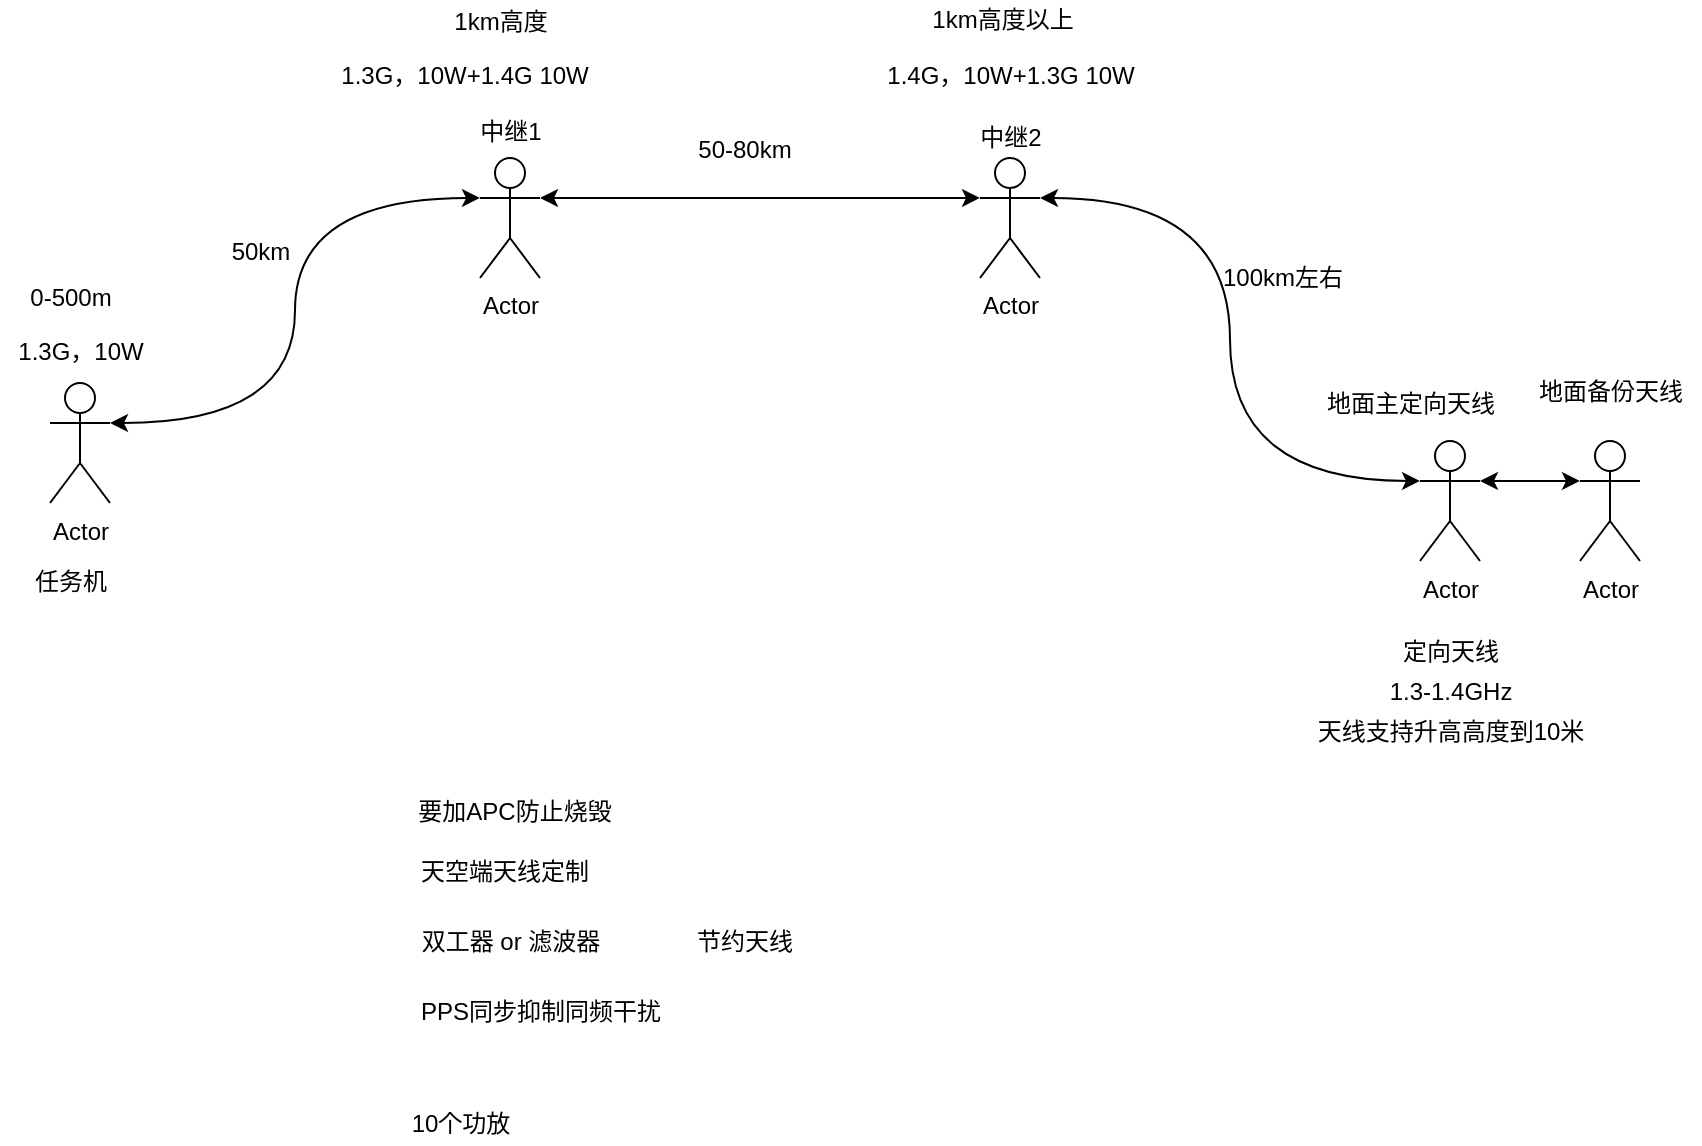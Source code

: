 <mxfile version="13.1.3" type="github">
  <diagram id="VK8Ccuj7563UnQeUwwhE" name="Page-1">
    <mxGraphModel dx="1408" dy="748" grid="1" gridSize="10" guides="1" tooltips="1" connect="1" arrows="1" fold="1" page="1" pageScale="1" pageWidth="827" pageHeight="1169" math="0" shadow="0">
      <root>
        <mxCell id="0" />
        <mxCell id="1" parent="0" />
        <mxCell id="GHGKRmU3qR_QKKOwh8lX-17" style="edgeStyle=orthogonalEdgeStyle;curved=1;orthogonalLoop=1;jettySize=auto;html=1;exitX=1;exitY=0.333;exitDx=0;exitDy=0;exitPerimeter=0;entryX=0;entryY=0.333;entryDx=0;entryDy=0;entryPerimeter=0;startArrow=classic;startFill=1;" edge="1" parent="1" source="GHGKRmU3qR_QKKOwh8lX-1" target="GHGKRmU3qR_QKKOwh8lX-2">
          <mxGeometry relative="1" as="geometry" />
        </mxCell>
        <mxCell id="GHGKRmU3qR_QKKOwh8lX-1" value="Actor" style="shape=umlActor;verticalLabelPosition=bottom;labelBackgroundColor=#ffffff;verticalAlign=top;html=1;outlineConnect=0;" vertex="1" parent="1">
          <mxGeometry x="35" y="315.5" width="30" height="60" as="geometry" />
        </mxCell>
        <mxCell id="GHGKRmU3qR_QKKOwh8lX-20" style="edgeStyle=orthogonalEdgeStyle;curved=1;orthogonalLoop=1;jettySize=auto;html=1;exitX=1;exitY=0.333;exitDx=0;exitDy=0;exitPerimeter=0;entryX=0;entryY=0.333;entryDx=0;entryDy=0;entryPerimeter=0;startArrow=classic;startFill=1;" edge="1" parent="1" source="GHGKRmU3qR_QKKOwh8lX-2" target="GHGKRmU3qR_QKKOwh8lX-3">
          <mxGeometry relative="1" as="geometry" />
        </mxCell>
        <mxCell id="GHGKRmU3qR_QKKOwh8lX-2" value="Actor" style="shape=umlActor;verticalLabelPosition=bottom;labelBackgroundColor=#ffffff;verticalAlign=top;html=1;outlineConnect=0;" vertex="1" parent="1">
          <mxGeometry x="250" y="203" width="30" height="60" as="geometry" />
        </mxCell>
        <mxCell id="GHGKRmU3qR_QKKOwh8lX-13" style="edgeStyle=orthogonalEdgeStyle;orthogonalLoop=1;jettySize=auto;html=1;exitX=1;exitY=0.333;exitDx=0;exitDy=0;exitPerimeter=0;entryX=0;entryY=0.333;entryDx=0;entryDy=0;entryPerimeter=0;curved=1;startArrow=classic;startFill=1;" edge="1" parent="1" source="GHGKRmU3qR_QKKOwh8lX-3" target="GHGKRmU3qR_QKKOwh8lX-4">
          <mxGeometry relative="1" as="geometry" />
        </mxCell>
        <mxCell id="GHGKRmU3qR_QKKOwh8lX-3" value="Actor" style="shape=umlActor;verticalLabelPosition=bottom;labelBackgroundColor=#ffffff;verticalAlign=top;html=1;outlineConnect=0;" vertex="1" parent="1">
          <mxGeometry x="500" y="203" width="30" height="60" as="geometry" />
        </mxCell>
        <mxCell id="GHGKRmU3qR_QKKOwh8lX-28" style="edgeStyle=orthogonalEdgeStyle;curved=1;orthogonalLoop=1;jettySize=auto;html=1;exitX=1;exitY=0.333;exitDx=0;exitDy=0;exitPerimeter=0;entryX=0;entryY=0.333;entryDx=0;entryDy=0;entryPerimeter=0;startArrow=classic;startFill=1;" edge="1" parent="1" source="GHGKRmU3qR_QKKOwh8lX-4" target="GHGKRmU3qR_QKKOwh8lX-24">
          <mxGeometry relative="1" as="geometry" />
        </mxCell>
        <mxCell id="GHGKRmU3qR_QKKOwh8lX-4" value="Actor" style="shape=umlActor;verticalLabelPosition=bottom;labelBackgroundColor=#ffffff;verticalAlign=top;html=1;outlineConnect=0;" vertex="1" parent="1">
          <mxGeometry x="720" y="344.5" width="30" height="60" as="geometry" />
        </mxCell>
        <mxCell id="GHGKRmU3qR_QKKOwh8lX-7" value="任务机" style="text;html=1;align=center;verticalAlign=middle;resizable=0;points=[];autosize=1;" vertex="1" parent="1">
          <mxGeometry x="20" y="404.5" width="50" height="20" as="geometry" />
        </mxCell>
        <mxCell id="GHGKRmU3qR_QKKOwh8lX-8" value="中继1" style="text;html=1;align=center;verticalAlign=middle;resizable=0;points=[];autosize=1;" vertex="1" parent="1">
          <mxGeometry x="240" y="180" width="50" height="20" as="geometry" />
        </mxCell>
        <mxCell id="GHGKRmU3qR_QKKOwh8lX-9" value="中继2" style="text;html=1;align=center;verticalAlign=middle;resizable=0;points=[];autosize=1;" vertex="1" parent="1">
          <mxGeometry x="490" y="183" width="50" height="20" as="geometry" />
        </mxCell>
        <mxCell id="GHGKRmU3qR_QKKOwh8lX-10" value="地面主定向天线" style="text;html=1;align=center;verticalAlign=middle;resizable=0;points=[];autosize=1;" vertex="1" parent="1">
          <mxGeometry x="665" y="315.5" width="100" height="20" as="geometry" />
        </mxCell>
        <mxCell id="GHGKRmU3qR_QKKOwh8lX-11" value="定向天线" style="text;html=1;align=center;verticalAlign=middle;resizable=0;points=[];autosize=1;" vertex="1" parent="1">
          <mxGeometry x="705" y="440" width="60" height="20" as="geometry" />
        </mxCell>
        <mxCell id="GHGKRmU3qR_QKKOwh8lX-12" value="1.3-1.4GHz" style="text;html=1;align=center;verticalAlign=middle;resizable=0;points=[];autosize=1;" vertex="1" parent="1">
          <mxGeometry x="695" y="460" width="80" height="20" as="geometry" />
        </mxCell>
        <mxCell id="GHGKRmU3qR_QKKOwh8lX-14" value="100km左右" style="text;html=1;align=center;verticalAlign=middle;resizable=0;points=[];autosize=1;" vertex="1" parent="1">
          <mxGeometry x="611" y="253" width="80" height="20" as="geometry" />
        </mxCell>
        <mxCell id="GHGKRmU3qR_QKKOwh8lX-15" value="天线支持升高高度到10米" style="text;html=1;align=center;verticalAlign=middle;resizable=0;points=[];autosize=1;" vertex="1" parent="1">
          <mxGeometry x="660" y="480" width="150" height="20" as="geometry" />
        </mxCell>
        <mxCell id="GHGKRmU3qR_QKKOwh8lX-16" value="1.3G，10W" style="text;html=1;align=center;verticalAlign=middle;resizable=0;points=[];autosize=1;" vertex="1" parent="1">
          <mxGeometry x="10" y="290" width="80" height="20" as="geometry" />
        </mxCell>
        <mxCell id="GHGKRmU3qR_QKKOwh8lX-18" value="50km" style="text;html=1;align=center;verticalAlign=middle;resizable=0;points=[];autosize=1;" vertex="1" parent="1">
          <mxGeometry x="120" y="240" width="40" height="20" as="geometry" />
        </mxCell>
        <mxCell id="GHGKRmU3qR_QKKOwh8lX-21" value="50-80km" style="text;html=1;align=center;verticalAlign=middle;resizable=0;points=[];autosize=1;" vertex="1" parent="1">
          <mxGeometry x="352" y="189" width="60" height="20" as="geometry" />
        </mxCell>
        <mxCell id="GHGKRmU3qR_QKKOwh8lX-22" value="1.3G，10W+1.4G 10W" style="text;html=1;align=center;verticalAlign=middle;resizable=0;points=[];autosize=1;" vertex="1" parent="1">
          <mxGeometry x="172" y="152" width="140" height="20" as="geometry" />
        </mxCell>
        <mxCell id="GHGKRmU3qR_QKKOwh8lX-23" value="1.4G，10W+1.3G 10W" style="text;html=1;align=center;verticalAlign=middle;resizable=0;points=[];autosize=1;" vertex="1" parent="1">
          <mxGeometry x="445" y="152" width="140" height="20" as="geometry" />
        </mxCell>
        <mxCell id="GHGKRmU3qR_QKKOwh8lX-24" value="Actor" style="shape=umlActor;verticalLabelPosition=bottom;labelBackgroundColor=#ffffff;verticalAlign=top;html=1;outlineConnect=0;" vertex="1" parent="1">
          <mxGeometry x="800" y="344.5" width="30" height="60" as="geometry" />
        </mxCell>
        <mxCell id="GHGKRmU3qR_QKKOwh8lX-25" value="地面备份天线" style="text;html=1;align=center;verticalAlign=middle;resizable=0;points=[];autosize=1;" vertex="1" parent="1">
          <mxGeometry x="770" y="310" width="90" height="20" as="geometry" />
        </mxCell>
        <mxCell id="GHGKRmU3qR_QKKOwh8lX-30" value="天空端天线定制" style="text;html=1;align=center;verticalAlign=middle;resizable=0;points=[];autosize=1;" vertex="1" parent="1">
          <mxGeometry x="212" y="550" width="100" height="20" as="geometry" />
        </mxCell>
        <mxCell id="GHGKRmU3qR_QKKOwh8lX-32" value="要加APC防止烧毁" style="text;html=1;align=center;verticalAlign=middle;resizable=0;points=[];autosize=1;" vertex="1" parent="1">
          <mxGeometry x="212" y="520" width="110" height="20" as="geometry" />
        </mxCell>
        <mxCell id="GHGKRmU3qR_QKKOwh8lX-33" value="双工器 or 滤波器" style="text;html=1;align=center;verticalAlign=middle;resizable=0;points=[];autosize=1;" vertex="1" parent="1">
          <mxGeometry x="215" y="584.5" width="100" height="20" as="geometry" />
        </mxCell>
        <mxCell id="GHGKRmU3qR_QKKOwh8lX-34" value="PPS同步抑制同频干扰" style="text;html=1;align=center;verticalAlign=middle;resizable=0;points=[];autosize=1;" vertex="1" parent="1">
          <mxGeometry x="210" y="620" width="140" height="20" as="geometry" />
        </mxCell>
        <mxCell id="GHGKRmU3qR_QKKOwh8lX-35" value="节约天线" style="text;html=1;align=center;verticalAlign=middle;resizable=0;points=[];autosize=1;" vertex="1" parent="1">
          <mxGeometry x="352" y="585" width="60" height="20" as="geometry" />
        </mxCell>
        <mxCell id="GHGKRmU3qR_QKKOwh8lX-36" value="10个功放" style="text;html=1;align=center;verticalAlign=middle;resizable=0;points=[];autosize=1;" vertex="1" parent="1">
          <mxGeometry x="210" y="676" width="60" height="20" as="geometry" />
        </mxCell>
        <mxCell id="GHGKRmU3qR_QKKOwh8lX-37" value="1km高度以上" style="text;html=1;align=center;verticalAlign=middle;resizable=0;points=[];autosize=1;" vertex="1" parent="1">
          <mxGeometry x="466" y="124" width="90" height="20" as="geometry" />
        </mxCell>
        <mxCell id="GHGKRmU3qR_QKKOwh8lX-38" value="1km高度" style="text;html=1;align=center;verticalAlign=middle;resizable=0;points=[];autosize=1;" vertex="1" parent="1">
          <mxGeometry x="230" y="125" width="60" height="20" as="geometry" />
        </mxCell>
        <mxCell id="GHGKRmU3qR_QKKOwh8lX-39" value="0-500m" style="text;html=1;align=center;verticalAlign=middle;resizable=0;points=[];autosize=1;" vertex="1" parent="1">
          <mxGeometry x="15" y="263" width="60" height="20" as="geometry" />
        </mxCell>
      </root>
    </mxGraphModel>
  </diagram>
</mxfile>
